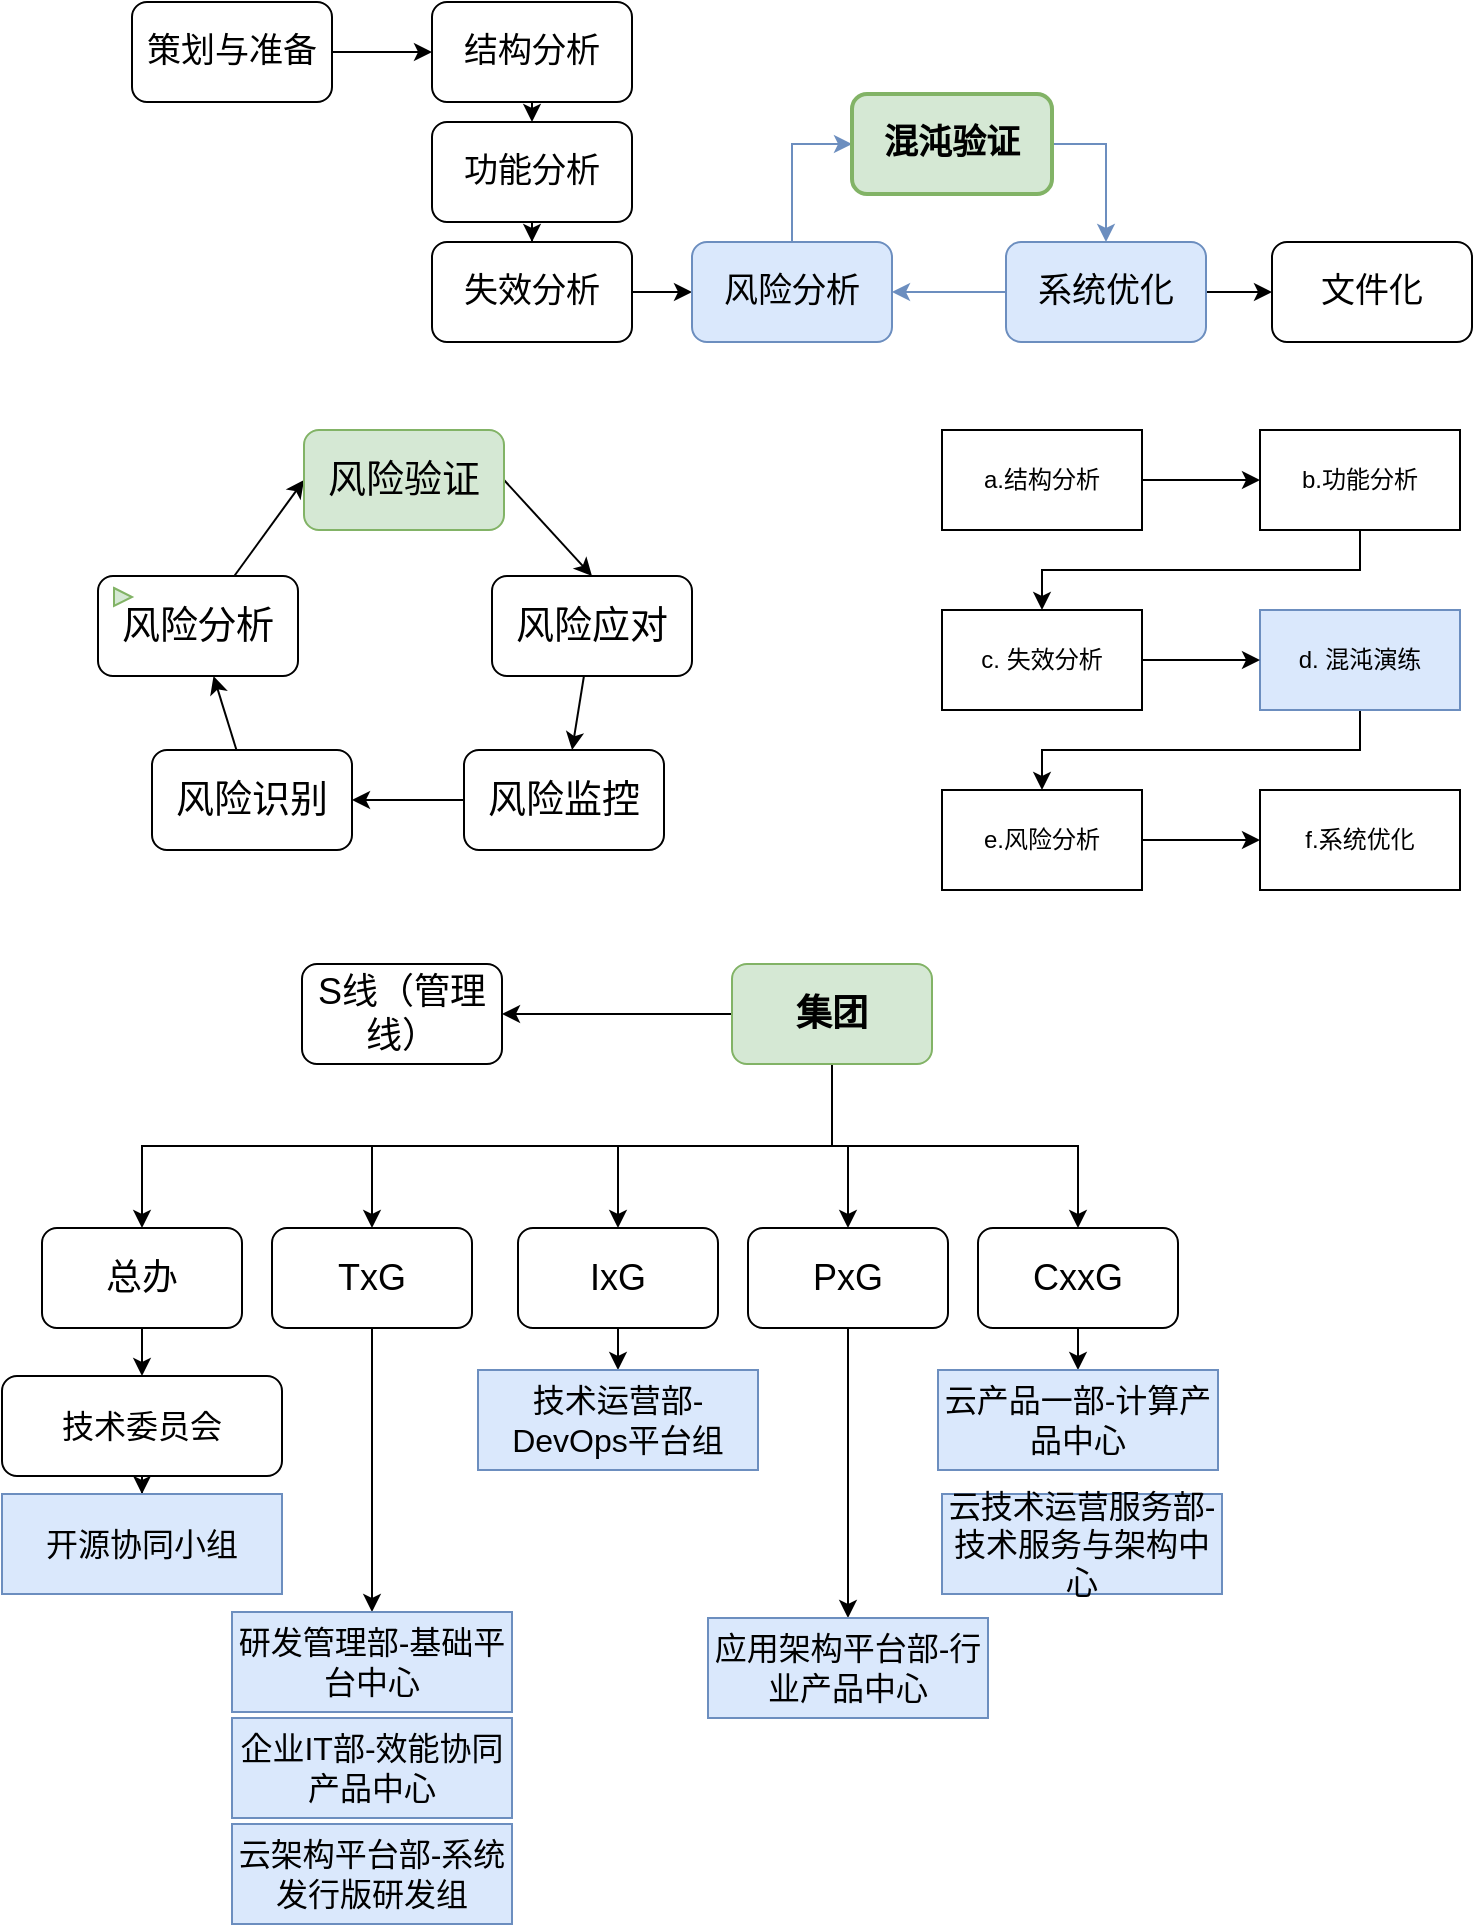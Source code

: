<mxfile version="28.0.6">
  <diagram name="第 1 页" id="8wDVgAXU6z7WjVrtI1Sq">
    <mxGraphModel dx="1216" dy="693" grid="0" gridSize="10" guides="1" tooltips="1" connect="1" arrows="1" fold="1" page="0" pageScale="1" pageWidth="827" pageHeight="1169" math="0" shadow="0">
      <root>
        <mxCell id="0" />
        <mxCell id="1" parent="0" />
        <mxCell id="yn4zc5ALm0ZvNh6wRbLg-3" value="" style="edgeStyle=orthogonalEdgeStyle;rounded=0;orthogonalLoop=1;jettySize=auto;html=1;entryX=0;entryY=0.5;entryDx=0;entryDy=0;fontSize=17;" parent="1" source="yn4zc5ALm0ZvNh6wRbLg-1" target="yn4zc5ALm0ZvNh6wRbLg-2" edge="1">
          <mxGeometry relative="1" as="geometry" />
        </mxCell>
        <mxCell id="yn4zc5ALm0ZvNh6wRbLg-1" value="策划与准备" style="rounded=1;whiteSpace=wrap;html=1;fontSize=17;" parent="1" vertex="1">
          <mxGeometry x="62" y="207" width="100" height="50" as="geometry" />
        </mxCell>
        <mxCell id="yn4zc5ALm0ZvNh6wRbLg-19" style="edgeStyle=orthogonalEdgeStyle;rounded=0;orthogonalLoop=1;jettySize=auto;html=1;exitX=0.5;exitY=1;exitDx=0;exitDy=0;entryX=0.5;entryY=0;entryDx=0;entryDy=0;fontSize=17;" parent="1" source="yn4zc5ALm0ZvNh6wRbLg-2" target="yn4zc5ALm0ZvNh6wRbLg-4" edge="1">
          <mxGeometry relative="1" as="geometry" />
        </mxCell>
        <mxCell id="yn4zc5ALm0ZvNh6wRbLg-2" value="结构分析" style="rounded=1;whiteSpace=wrap;html=1;fontSize=17;" parent="1" vertex="1">
          <mxGeometry x="212" y="207" width="100" height="50" as="geometry" />
        </mxCell>
        <mxCell id="yn4zc5ALm0ZvNh6wRbLg-20" style="edgeStyle=orthogonalEdgeStyle;rounded=0;orthogonalLoop=1;jettySize=auto;html=1;exitX=0.5;exitY=1;exitDx=0;exitDy=0;fontSize=17;" parent="1" source="yn4zc5ALm0ZvNh6wRbLg-4" target="yn4zc5ALm0ZvNh6wRbLg-6" edge="1">
          <mxGeometry relative="1" as="geometry" />
        </mxCell>
        <mxCell id="yn4zc5ALm0ZvNh6wRbLg-4" value="功能分析" style="rounded=1;whiteSpace=wrap;html=1;fontSize=17;" parent="1" vertex="1">
          <mxGeometry x="212" y="267" width="100" height="50" as="geometry" />
        </mxCell>
        <mxCell id="yn4zc5ALm0ZvNh6wRbLg-9" value="" style="edgeStyle=orthogonalEdgeStyle;rounded=0;orthogonalLoop=1;jettySize=auto;html=1;fontSize=17;" parent="1" source="yn4zc5ALm0ZvNh6wRbLg-6" target="yn4zc5ALm0ZvNh6wRbLg-8" edge="1">
          <mxGeometry relative="1" as="geometry" />
        </mxCell>
        <mxCell id="yn4zc5ALm0ZvNh6wRbLg-6" value="失效分析" style="rounded=1;whiteSpace=wrap;html=1;fontSize=17;" parent="1" vertex="1">
          <mxGeometry x="212" y="327" width="100" height="50" as="geometry" />
        </mxCell>
        <mxCell id="yn4zc5ALm0ZvNh6wRbLg-15" value="" style="edgeStyle=orthogonalEdgeStyle;rounded=0;orthogonalLoop=1;jettySize=auto;html=1;entryX=0;entryY=0.5;entryDx=0;entryDy=0;fillColor=#dae8fc;strokeColor=#6c8ebf;fontSize=17;" parent="1" source="yn4zc5ALm0ZvNh6wRbLg-8" target="yn4zc5ALm0ZvNh6wRbLg-14" edge="1">
          <mxGeometry relative="1" as="geometry" />
        </mxCell>
        <mxCell id="yn4zc5ALm0ZvNh6wRbLg-8" value="风险分析" style="rounded=1;whiteSpace=wrap;html=1;fillColor=#dae8fc;strokeColor=#6c8ebf;fontSize=17;" parent="1" vertex="1">
          <mxGeometry x="342" y="327" width="100" height="50" as="geometry" />
        </mxCell>
        <mxCell id="yn4zc5ALm0ZvNh6wRbLg-13" value="" style="edgeStyle=orthogonalEdgeStyle;rounded=0;orthogonalLoop=1;jettySize=auto;html=1;exitX=1;exitY=0.5;exitDx=0;exitDy=0;entryX=0;entryY=0.5;entryDx=0;entryDy=0;fontSize=17;" parent="1" source="yn4zc5ALm0ZvNh6wRbLg-10" target="yn4zc5ALm0ZvNh6wRbLg-12" edge="1">
          <mxGeometry relative="1" as="geometry" />
        </mxCell>
        <mxCell id="yn4zc5ALm0ZvNh6wRbLg-17" value="" style="edgeStyle=orthogonalEdgeStyle;rounded=0;orthogonalLoop=1;jettySize=auto;html=1;fillColor=#dae8fc;strokeColor=#6c8ebf;fontSize=17;" parent="1" source="yn4zc5ALm0ZvNh6wRbLg-10" target="yn4zc5ALm0ZvNh6wRbLg-8" edge="1">
          <mxGeometry relative="1" as="geometry" />
        </mxCell>
        <mxCell id="yn4zc5ALm0ZvNh6wRbLg-10" value="系统优化" style="rounded=1;whiteSpace=wrap;html=1;fillColor=#dae8fc;strokeColor=#6c8ebf;fontSize=17;" parent="1" vertex="1">
          <mxGeometry x="499" y="327" width="100" height="50" as="geometry" />
        </mxCell>
        <mxCell id="yn4zc5ALm0ZvNh6wRbLg-12" value="文件化" style="rounded=1;whiteSpace=wrap;html=1;fontSize=17;" parent="1" vertex="1">
          <mxGeometry x="632" y="327" width="100" height="50" as="geometry" />
        </mxCell>
        <mxCell id="yn4zc5ALm0ZvNh6wRbLg-16" style="edgeStyle=orthogonalEdgeStyle;rounded=0;orthogonalLoop=1;jettySize=auto;html=1;exitX=1;exitY=0.5;exitDx=0;exitDy=0;entryX=0.5;entryY=0;entryDx=0;entryDy=0;fillColor=#dae8fc;strokeColor=#6c8ebf;fontSize=17;" parent="1" source="yn4zc5ALm0ZvNh6wRbLg-14" target="yn4zc5ALm0ZvNh6wRbLg-10" edge="1">
          <mxGeometry relative="1" as="geometry" />
        </mxCell>
        <mxCell id="yn4zc5ALm0ZvNh6wRbLg-14" value="混沌验证" style="rounded=1;whiteSpace=wrap;html=1;fillColor=#d5e8d4;strokeColor=#82b366;fontStyle=1;strokeWidth=2;fontSize=17;" parent="1" vertex="1">
          <mxGeometry x="422" y="253" width="100" height="50" as="geometry" />
        </mxCell>
        <mxCell id="yn4zc5ALm0ZvNh6wRbLg-24" value="" style="rounded=0;orthogonalLoop=1;jettySize=auto;html=1;entryX=0;entryY=0.5;entryDx=0;entryDy=0;fontSize=19;" parent="1" source="yn4zc5ALm0ZvNh6wRbLg-22" target="yn4zc5ALm0ZvNh6wRbLg-32" edge="1">
          <mxGeometry relative="1" as="geometry" />
        </mxCell>
        <mxCell id="yn4zc5ALm0ZvNh6wRbLg-22" value="风险分析" style="rounded=1;whiteSpace=wrap;html=1;fontSize=19;" parent="1" vertex="1">
          <mxGeometry x="45" y="494" width="100" height="50" as="geometry" />
        </mxCell>
        <mxCell id="yn4zc5ALm0ZvNh6wRbLg-26" value="" style="rounded=0;orthogonalLoop=1;jettySize=auto;html=1;fontSize=19;" parent="1" source="yn4zc5ALm0ZvNh6wRbLg-23" target="yn4zc5ALm0ZvNh6wRbLg-25" edge="1">
          <mxGeometry relative="1" as="geometry" />
        </mxCell>
        <mxCell id="yn4zc5ALm0ZvNh6wRbLg-23" value="风险应对" style="rounded=1;whiteSpace=wrap;html=1;fontSize=19;" parent="1" vertex="1">
          <mxGeometry x="242" y="494" width="100" height="50" as="geometry" />
        </mxCell>
        <mxCell id="yn4zc5ALm0ZvNh6wRbLg-30" value="" style="rounded=0;orthogonalLoop=1;jettySize=auto;html=1;fontSize=19;" parent="1" source="yn4zc5ALm0ZvNh6wRbLg-25" target="yn4zc5ALm0ZvNh6wRbLg-29" edge="1">
          <mxGeometry relative="1" as="geometry" />
        </mxCell>
        <mxCell id="yn4zc5ALm0ZvNh6wRbLg-25" value="风险监控" style="rounded=1;whiteSpace=wrap;html=1;fontSize=19;" parent="1" vertex="1">
          <mxGeometry x="228" y="581" width="100" height="50" as="geometry" />
        </mxCell>
        <mxCell id="yn4zc5ALm0ZvNh6wRbLg-31" value="" style="rounded=0;orthogonalLoop=1;jettySize=auto;html=1;fontSize=19;" parent="1" source="yn4zc5ALm0ZvNh6wRbLg-29" target="yn4zc5ALm0ZvNh6wRbLg-22" edge="1">
          <mxGeometry relative="1" as="geometry" />
        </mxCell>
        <mxCell id="yn4zc5ALm0ZvNh6wRbLg-29" value="风险识别" style="rounded=1;whiteSpace=wrap;html=1;fontSize=19;" parent="1" vertex="1">
          <mxGeometry x="72" y="581" width="100" height="50" as="geometry" />
        </mxCell>
        <mxCell id="yn4zc5ALm0ZvNh6wRbLg-33" style="rounded=0;orthogonalLoop=1;jettySize=auto;html=1;exitX=1;exitY=0.5;exitDx=0;exitDy=0;entryX=0.5;entryY=0;entryDx=0;entryDy=0;fontSize=19;" parent="1" source="yn4zc5ALm0ZvNh6wRbLg-32" target="yn4zc5ALm0ZvNh6wRbLg-23" edge="1">
          <mxGeometry relative="1" as="geometry" />
        </mxCell>
        <mxCell id="yn4zc5ALm0ZvNh6wRbLg-32" value="风险验证" style="rounded=1;whiteSpace=wrap;html=1;fillColor=#d5e8d4;strokeColor=#82b366;fontSize=19;" parent="1" vertex="1">
          <mxGeometry x="148" y="421" width="100" height="50" as="geometry" />
        </mxCell>
        <mxCell id="yn4zc5ALm0ZvNh6wRbLg-37" value="" style="edgeStyle=orthogonalEdgeStyle;rounded=0;orthogonalLoop=1;jettySize=auto;html=1;fontSize=18;" parent="1" source="yn4zc5ALm0ZvNh6wRbLg-35" target="yn4zc5ALm0ZvNh6wRbLg-36" edge="1">
          <mxGeometry relative="1" as="geometry" />
        </mxCell>
        <mxCell id="yn4zc5ALm0ZvNh6wRbLg-46" style="edgeStyle=orthogonalEdgeStyle;rounded=0;orthogonalLoop=1;jettySize=auto;html=1;exitX=0.5;exitY=1;exitDx=0;exitDy=0;entryX=0.5;entryY=0;entryDx=0;entryDy=0;fontSize=18;" parent="1" source="yn4zc5ALm0ZvNh6wRbLg-35" target="yn4zc5ALm0ZvNh6wRbLg-44" edge="1">
          <mxGeometry relative="1" as="geometry" />
        </mxCell>
        <mxCell id="yn4zc5ALm0ZvNh6wRbLg-47" style="edgeStyle=orthogonalEdgeStyle;rounded=0;orthogonalLoop=1;jettySize=auto;html=1;exitX=0.5;exitY=1;exitDx=0;exitDy=0;entryX=0.5;entryY=0;entryDx=0;entryDy=0;fontSize=18;" parent="1" source="yn4zc5ALm0ZvNh6wRbLg-35" target="yn4zc5ALm0ZvNh6wRbLg-41" edge="1">
          <mxGeometry relative="1" as="geometry" />
        </mxCell>
        <mxCell id="yn4zc5ALm0ZvNh6wRbLg-48" style="edgeStyle=orthogonalEdgeStyle;rounded=0;orthogonalLoop=1;jettySize=auto;html=1;exitX=0.5;exitY=1;exitDx=0;exitDy=0;entryX=0.5;entryY=0;entryDx=0;entryDy=0;fontSize=18;" parent="1" source="yn4zc5ALm0ZvNh6wRbLg-35" target="yn4zc5ALm0ZvNh6wRbLg-42" edge="1">
          <mxGeometry relative="1" as="geometry" />
        </mxCell>
        <mxCell id="yn4zc5ALm0ZvNh6wRbLg-49" style="edgeStyle=orthogonalEdgeStyle;rounded=0;orthogonalLoop=1;jettySize=auto;html=1;exitX=0.5;exitY=1;exitDx=0;exitDy=0;entryX=0.5;entryY=0;entryDx=0;entryDy=0;fontSize=18;" parent="1" source="yn4zc5ALm0ZvNh6wRbLg-35" target="yn4zc5ALm0ZvNh6wRbLg-43" edge="1">
          <mxGeometry relative="1" as="geometry" />
        </mxCell>
        <mxCell id="yn4zc5ALm0ZvNh6wRbLg-60" style="edgeStyle=orthogonalEdgeStyle;rounded=0;orthogonalLoop=1;jettySize=auto;html=1;exitX=0.25;exitY=1;exitDx=0;exitDy=0;entryX=0.5;entryY=0;entryDx=0;entryDy=0;fontSize=18;" parent="1" source="yn4zc5ALm0ZvNh6wRbLg-35" target="yn4zc5ALm0ZvNh6wRbLg-58" edge="1">
          <mxGeometry relative="1" as="geometry">
            <Array as="points">
              <mxPoint x="412" y="738" />
              <mxPoint x="412" y="779" />
              <mxPoint x="67" y="779" />
            </Array>
          </mxGeometry>
        </mxCell>
        <mxCell id="yn4zc5ALm0ZvNh6wRbLg-35" value="集团" style="rounded=1;whiteSpace=wrap;html=1;fillColor=#d5e8d4;strokeColor=#82b366;fontStyle=1;fontSize=18;" parent="1" vertex="1">
          <mxGeometry x="362" y="688" width="100" height="50" as="geometry" />
        </mxCell>
        <mxCell id="yn4zc5ALm0ZvNh6wRbLg-36" value="S线（管理线）" style="rounded=1;whiteSpace=wrap;html=1;fontSize=18;" parent="1" vertex="1">
          <mxGeometry x="147" y="688" width="100" height="50" as="geometry" />
        </mxCell>
        <mxCell id="yn4zc5ALm0ZvNh6wRbLg-67" value="" style="edgeStyle=orthogonalEdgeStyle;rounded=0;orthogonalLoop=1;jettySize=auto;html=1;" parent="1" source="yn4zc5ALm0ZvNh6wRbLg-41" target="yn4zc5ALm0ZvNh6wRbLg-66" edge="1">
          <mxGeometry relative="1" as="geometry" />
        </mxCell>
        <mxCell id="yn4zc5ALm0ZvNh6wRbLg-41" value="IxG" style="rounded=1;whiteSpace=wrap;html=1;fontSize=18;" parent="1" vertex="1">
          <mxGeometry x="255" y="820" width="100" height="50" as="geometry" />
        </mxCell>
        <mxCell id="yn4zc5ALm0ZvNh6wRbLg-69" value="" style="edgeStyle=orthogonalEdgeStyle;rounded=0;orthogonalLoop=1;jettySize=auto;html=1;" parent="1" source="yn4zc5ALm0ZvNh6wRbLg-42" target="yn4zc5ALm0ZvNh6wRbLg-68" edge="1">
          <mxGeometry relative="1" as="geometry" />
        </mxCell>
        <mxCell id="yn4zc5ALm0ZvNh6wRbLg-42" value="PxG" style="rounded=1;whiteSpace=wrap;html=1;fontSize=18;" parent="1" vertex="1">
          <mxGeometry x="370" y="820" width="100" height="50" as="geometry" />
        </mxCell>
        <mxCell id="yn4zc5ALm0ZvNh6wRbLg-56" value="" style="edgeStyle=orthogonalEdgeStyle;rounded=0;orthogonalLoop=1;jettySize=auto;html=1;" parent="1" source="yn4zc5ALm0ZvNh6wRbLg-43" target="yn4zc5ALm0ZvNh6wRbLg-55" edge="1">
          <mxGeometry relative="1" as="geometry" />
        </mxCell>
        <mxCell id="yn4zc5ALm0ZvNh6wRbLg-43" value="CxxG" style="rounded=1;whiteSpace=wrap;html=1;fontSize=18;" parent="1" vertex="1">
          <mxGeometry x="485" y="820" width="100" height="50" as="geometry" />
        </mxCell>
        <mxCell id="yn4zc5ALm0ZvNh6wRbLg-52" value="" style="edgeStyle=orthogonalEdgeStyle;rounded=0;orthogonalLoop=1;jettySize=auto;html=1;" parent="1" source="yn4zc5ALm0ZvNh6wRbLg-44" target="yn4zc5ALm0ZvNh6wRbLg-51" edge="1">
          <mxGeometry relative="1" as="geometry" />
        </mxCell>
        <mxCell id="yn4zc5ALm0ZvNh6wRbLg-44" value="Tx&lt;span style=&quot;background-color: transparent; color: light-dark(rgb(0, 0, 0), rgb(255, 255, 255));&quot;&gt;G&lt;/span&gt;" style="rounded=1;whiteSpace=wrap;html=1;fontSize=18;" parent="1" vertex="1">
          <mxGeometry x="132" y="820" width="100" height="50" as="geometry" />
        </mxCell>
        <mxCell id="yn4zc5ALm0ZvNh6wRbLg-51" value="研发管理部-基础平台中心" style="rounded=0;whiteSpace=wrap;html=1;fillColor=#dae8fc;strokeColor=#6c8ebf;fontSize=16;" parent="1" vertex="1">
          <mxGeometry x="112" y="1012" width="140" height="50" as="geometry" />
        </mxCell>
        <mxCell id="yn4zc5ALm0ZvNh6wRbLg-53" value="企业IT部-效能协同产品中心" style="rounded=0;whiteSpace=wrap;html=1;fillColor=#dae8fc;strokeColor=#6c8ebf;fontSize=16;" parent="1" vertex="1">
          <mxGeometry x="112" y="1065" width="140" height="50" as="geometry" />
        </mxCell>
        <mxCell id="yn4zc5ALm0ZvNh6wRbLg-55" value="云产品一部-计算产品中心" style="rounded=0;whiteSpace=wrap;html=1;fillColor=#dae8fc;strokeColor=#6c8ebf;fontSize=16;" parent="1" vertex="1">
          <mxGeometry x="465" y="891" width="140" height="50" as="geometry" />
        </mxCell>
        <mxCell id="yn4zc5ALm0ZvNh6wRbLg-57" value="云技术运营服务部-技术服务与架构中心" style="rounded=0;whiteSpace=wrap;html=1;fillColor=#dae8fc;strokeColor=#6c8ebf;fontSize=16;" parent="1" vertex="1">
          <mxGeometry x="467" y="953" width="140" height="50" as="geometry" />
        </mxCell>
        <mxCell id="yn4zc5ALm0ZvNh6wRbLg-62" value="" style="edgeStyle=orthogonalEdgeStyle;rounded=0;orthogonalLoop=1;jettySize=auto;html=1;" parent="1" source="yn4zc5ALm0ZvNh6wRbLg-58" target="yn4zc5ALm0ZvNh6wRbLg-61" edge="1">
          <mxGeometry relative="1" as="geometry" />
        </mxCell>
        <mxCell id="yn4zc5ALm0ZvNh6wRbLg-58" value="总办" style="rounded=1;whiteSpace=wrap;html=1;fontSize=18;" parent="1" vertex="1">
          <mxGeometry x="17" y="820" width="100" height="50" as="geometry" />
        </mxCell>
        <mxCell id="yn4zc5ALm0ZvNh6wRbLg-64" value="" style="edgeStyle=orthogonalEdgeStyle;rounded=0;orthogonalLoop=1;jettySize=auto;html=1;" parent="1" source="yn4zc5ALm0ZvNh6wRbLg-61" target="yn4zc5ALm0ZvNh6wRbLg-63" edge="1">
          <mxGeometry relative="1" as="geometry" />
        </mxCell>
        <mxCell id="yn4zc5ALm0ZvNh6wRbLg-61" value="技术委员会" style="rounded=1;whiteSpace=wrap;html=1;fontSize=16;" parent="1" vertex="1">
          <mxGeometry x="-3" y="894" width="140" height="50" as="geometry" />
        </mxCell>
        <mxCell id="yn4zc5ALm0ZvNh6wRbLg-63" value="开源协同小组" style="rounded=0;whiteSpace=wrap;html=1;fillColor=#dae8fc;strokeColor=#6c8ebf;fontSize=16;" parent="1" vertex="1">
          <mxGeometry x="-3" y="953" width="140" height="50" as="geometry" />
        </mxCell>
        <mxCell id="yn4zc5ALm0ZvNh6wRbLg-65" value="云架构平台部-系统发行版研发组" style="rounded=0;whiteSpace=wrap;html=1;fillColor=#dae8fc;strokeColor=#6c8ebf;fontSize=16;" parent="1" vertex="1">
          <mxGeometry x="112" y="1118" width="140" height="50" as="geometry" />
        </mxCell>
        <mxCell id="yn4zc5ALm0ZvNh6wRbLg-66" value="技术运营部-DevO&lt;span style=&quot;background-color: transparent; color: light-dark(rgb(0, 0, 0), rgb(255, 255, 255));&quot;&gt;ps平台组&lt;/span&gt;" style="rounded=0;whiteSpace=wrap;html=1;fillColor=#dae8fc;strokeColor=#6c8ebf;fontSize=16;" parent="1" vertex="1">
          <mxGeometry x="235" y="891" width="140" height="50" as="geometry" />
        </mxCell>
        <mxCell id="yn4zc5ALm0ZvNh6wRbLg-68" value="应用架构平台部-行业产品中心" style="rounded=0;whiteSpace=wrap;html=1;fillColor=#dae8fc;strokeColor=#6c8ebf;fontSize=16;" parent="1" vertex="1">
          <mxGeometry x="350" y="1015" width="140" height="50" as="geometry" />
        </mxCell>
        <mxCell id="yn4zc5ALm0ZvNh6wRbLg-72" value="" style="edgeStyle=orthogonalEdgeStyle;rounded=0;orthogonalLoop=1;jettySize=auto;html=1;" parent="1" source="yn4zc5ALm0ZvNh6wRbLg-70" target="yn4zc5ALm0ZvNh6wRbLg-71" edge="1">
          <mxGeometry relative="1" as="geometry" />
        </mxCell>
        <mxCell id="yn4zc5ALm0ZvNh6wRbLg-70" value="a.结构分析" style="rounded=0;whiteSpace=wrap;html=1;" parent="1" vertex="1">
          <mxGeometry x="467" y="421" width="100" height="50" as="geometry" />
        </mxCell>
        <mxCell id="yn4zc5ALm0ZvNh6wRbLg-74" value="" style="edgeStyle=orthogonalEdgeStyle;rounded=0;orthogonalLoop=1;jettySize=auto;html=1;entryX=0.5;entryY=0;entryDx=0;entryDy=0;exitX=0.5;exitY=1;exitDx=0;exitDy=0;" parent="1" source="yn4zc5ALm0ZvNh6wRbLg-71" target="yn4zc5ALm0ZvNh6wRbLg-75" edge="1">
          <mxGeometry relative="1" as="geometry" />
        </mxCell>
        <mxCell id="yn4zc5ALm0ZvNh6wRbLg-71" value="b.功能分析" style="rounded=0;whiteSpace=wrap;html=1;" parent="1" vertex="1">
          <mxGeometry x="626" y="421" width="100" height="50" as="geometry" />
        </mxCell>
        <mxCell id="yn4zc5ALm0ZvNh6wRbLg-82" style="edgeStyle=orthogonalEdgeStyle;rounded=0;orthogonalLoop=1;jettySize=auto;html=1;exitX=0.5;exitY=1;exitDx=0;exitDy=0;entryX=0.5;entryY=0;entryDx=0;entryDy=0;" parent="1" source="yn4zc5ALm0ZvNh6wRbLg-73" target="yn4zc5ALm0ZvNh6wRbLg-77" edge="1">
          <mxGeometry relative="1" as="geometry" />
        </mxCell>
        <mxCell id="yn4zc5ALm0ZvNh6wRbLg-73" value="d. 混沌演练" style="rounded=0;whiteSpace=wrap;html=1;fillColor=#dae8fc;strokeColor=#6c8ebf;" parent="1" vertex="1">
          <mxGeometry x="626" y="511" width="100" height="50" as="geometry" />
        </mxCell>
        <mxCell id="yn4zc5ALm0ZvNh6wRbLg-81" style="edgeStyle=orthogonalEdgeStyle;rounded=0;orthogonalLoop=1;jettySize=auto;html=1;exitX=1;exitY=0.5;exitDx=0;exitDy=0;" parent="1" source="yn4zc5ALm0ZvNh6wRbLg-75" target="yn4zc5ALm0ZvNh6wRbLg-73" edge="1">
          <mxGeometry relative="1" as="geometry" />
        </mxCell>
        <mxCell id="yn4zc5ALm0ZvNh6wRbLg-75" value="c. 失效分析" style="rounded=0;whiteSpace=wrap;html=1;" parent="1" vertex="1">
          <mxGeometry x="467" y="511" width="100" height="50" as="geometry" />
        </mxCell>
        <mxCell id="yn4zc5ALm0ZvNh6wRbLg-83" style="edgeStyle=orthogonalEdgeStyle;rounded=0;orthogonalLoop=1;jettySize=auto;html=1;exitX=1;exitY=0.5;exitDx=0;exitDy=0;" parent="1" source="yn4zc5ALm0ZvNh6wRbLg-77" target="yn4zc5ALm0ZvNh6wRbLg-79" edge="1">
          <mxGeometry relative="1" as="geometry" />
        </mxCell>
        <mxCell id="yn4zc5ALm0ZvNh6wRbLg-77" value="e.风险分析" style="rounded=0;whiteSpace=wrap;html=1;" parent="1" vertex="1">
          <mxGeometry x="467" y="601" width="100" height="50" as="geometry" />
        </mxCell>
        <mxCell id="yn4zc5ALm0ZvNh6wRbLg-79" value="f.系统优化" style="rounded=0;whiteSpace=wrap;html=1;" parent="1" vertex="1">
          <mxGeometry x="626" y="601" width="100" height="50" as="geometry" />
        </mxCell>
        <mxCell id="RycMoyhwNfJ4kXvL5ROW-1" value="" style="triangle;whiteSpace=wrap;html=1;fillColor=#d5e8d4;strokeColor=#82b366;fontSize=19;" vertex="1" parent="1">
          <mxGeometry x="53" y="500" width="9" height="9" as="geometry" />
        </mxCell>
      </root>
    </mxGraphModel>
  </diagram>
</mxfile>
